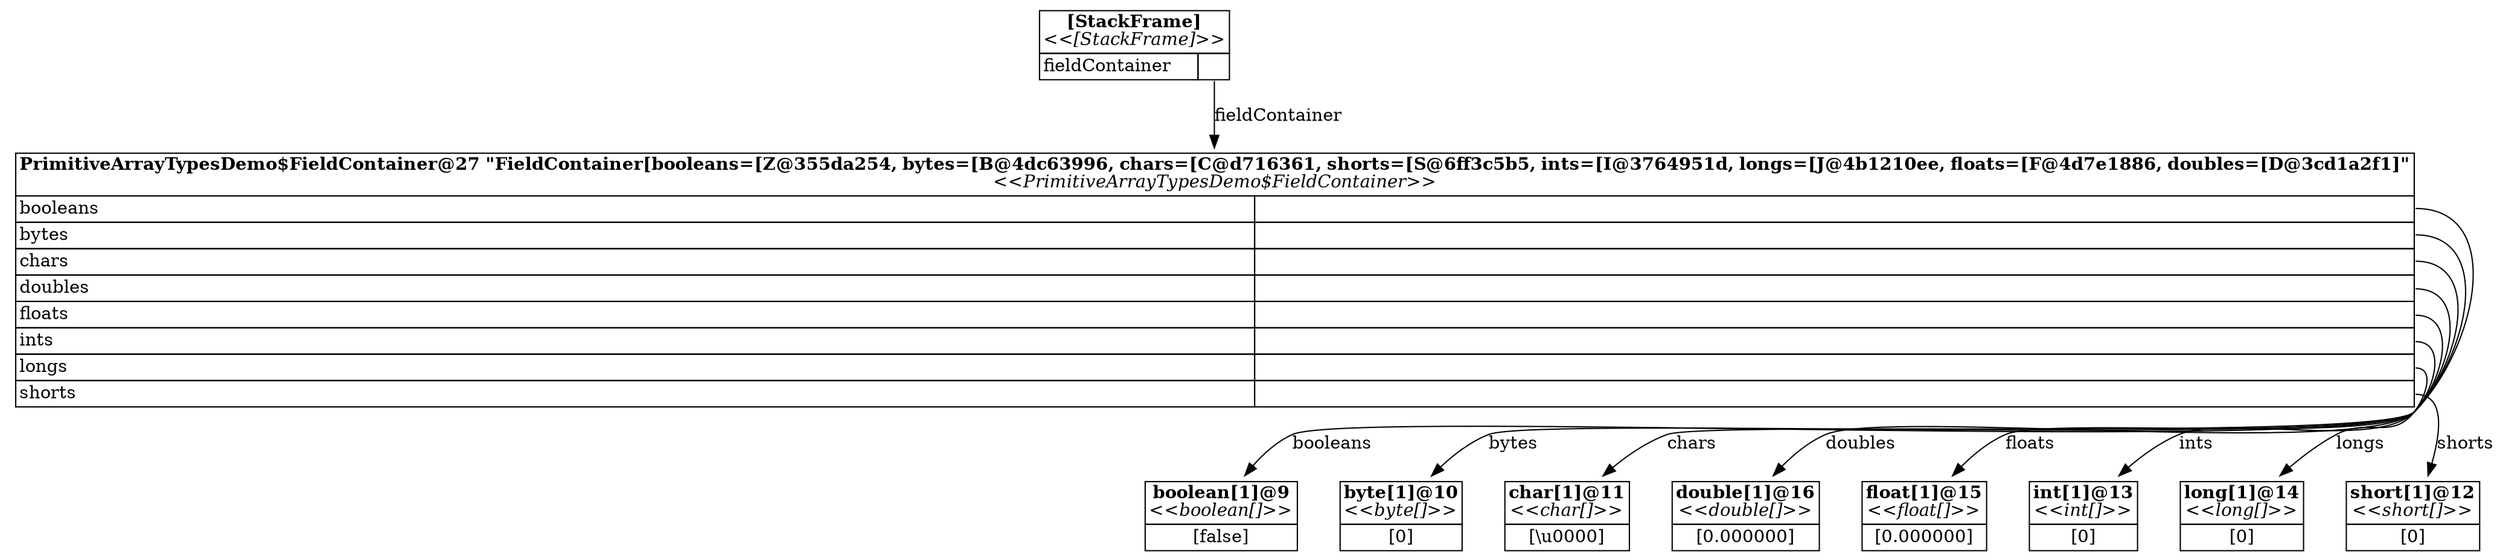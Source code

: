 digraph ObjectDiagram {
  node [shape=plaintext]
  _0f07b6f2a31cbd2e26428c51e8660b0dffe6e352 [label=<<table border="0" cellborder="1" cellspacing="0">
    <th><td colspan="2"><b>[StackFrame]</b><br/><i>&lt;&lt;[StackFrame]&gt;&gt;</i></td></th>
    <tr><td align="left">fieldContainer</td><td align="left" port="fieldContainer"></td></tr>
  </table>>]
  _0f7c198c39679a29377285861c0eab7b301f672d [label=<<table border="0" cellborder="1" cellspacing="0">
    <th><td colspan="2"><b>PrimitiveArrayTypesDemo$FieldContainer@27 "FieldContainer[booleans=[Z@355da254, bytes=[B@4dc63996, chars=[C@d716361, shorts=[S@6ff3c5b5, ints=[I@3764951d, longs=[J@4b1210ee, floats=[F@4d7e1886, doubles=[D@3cd1a2f1]"</b><br/><i>&lt;&lt;PrimitiveArrayTypesDemo$FieldContainer&gt;&gt;</i></td></th>
    <tr><td align="left">booleans</td><td align="left" port="booleans"></td></tr>
    <tr><td align="left">bytes</td><td align="left" port="bytes"></td></tr>
    <tr><td align="left">chars</td><td align="left" port="chars"></td></tr>
    <tr><td align="left">doubles</td><td align="left" port="doubles"></td></tr>
    <tr><td align="left">floats</td><td align="left" port="floats"></td></tr>
    <tr><td align="left">ints</td><td align="left" port="ints"></td></tr>
    <tr><td align="left">longs</td><td align="left" port="longs"></td></tr>
    <tr><td align="left">shorts</td><td align="left" port="shorts"></td></tr>
  </table>>]
  _b154bfeb1a9320d40888ff4cdef84d83c4a0763e [label=<<table border="0" cellborder="1" cellspacing="0">
    <th><td colspan="2"><b>boolean[1]@9</b><br/><i>&lt;&lt;boolean[]&gt;&gt;</i></td></th>
    <tr><td colspan="2">[false]</td></tr>
  </table>>]
  _dd7b1158113ccb66341b847e268104fd10a73f08 [label=<<table border="0" cellborder="1" cellspacing="0">
    <th><td colspan="2"><b>byte[1]@10</b><br/><i>&lt;&lt;byte[]&gt;&gt;</i></td></th>
    <tr><td colspan="2">[0]</td></tr>
  </table>>]
  _107a7f5ab9da095e7ebc472daf37a4b638129ed8 [label=<<table border="0" cellborder="1" cellspacing="0">
    <th><td colspan="2"><b>char[1]@11</b><br/><i>&lt;&lt;char[]&gt;&gt;</i></td></th>
    <tr><td colspan="2">[\u0000]</td></tr>
  </table>>]
  _8aab52297f8c7f19a95f5ce7a264c03b1cea2d1e [label=<<table border="0" cellborder="1" cellspacing="0">
    <th><td colspan="2"><b>double[1]@16</b><br/><i>&lt;&lt;double[]&gt;&gt;</i></td></th>
    <tr><td colspan="2">[0.000000]</td></tr>
  </table>>]
  _a2d4f1721001eb4a4a134b6572cef2f2015c2280 [label=<<table border="0" cellborder="1" cellspacing="0">
    <th><td colspan="2"><b>float[1]@15</b><br/><i>&lt;&lt;float[]&gt;&gt;</i></td></th>
    <tr><td colspan="2">[0.000000]</td></tr>
  </table>>]
  _b44837f8cf9531d95542f988ac73cd2a7cfe6bc2 [label=<<table border="0" cellborder="1" cellspacing="0">
    <th><td colspan="2"><b>int[1]@13</b><br/><i>&lt;&lt;int[]&gt;&gt;</i></td></th>
    <tr><td colspan="2">[0]</td></tr>
  </table>>]
  _fcfd466207315f120afc973f533b6ed01d5330bc [label=<<table border="0" cellborder="1" cellspacing="0">
    <th><td colspan="2"><b>long[1]@14</b><br/><i>&lt;&lt;long[]&gt;&gt;</i></td></th>
    <tr><td colspan="2">[0]</td></tr>
  </table>>]
  _fad48851f910c6ef0f8c63d5e047b6288c977977 [label=<<table border="0" cellborder="1" cellspacing="0">
    <th><td colspan="2"><b>short[1]@12</b><br/><i>&lt;&lt;short[]&gt;&gt;</i></td></th>
    <tr><td colspan="2">[0]</td></tr>
  </table>>]
  _0f07b6f2a31cbd2e26428c51e8660b0dffe6e352:fieldContainer -> _0f7c198c39679a29377285861c0eab7b301f672d [label="fieldContainer"]
  _0f7c198c39679a29377285861c0eab7b301f672d:booleans -> _b154bfeb1a9320d40888ff4cdef84d83c4a0763e [label="booleans"]
  _0f7c198c39679a29377285861c0eab7b301f672d:bytes -> _dd7b1158113ccb66341b847e268104fd10a73f08 [label="bytes"]
  _0f7c198c39679a29377285861c0eab7b301f672d:chars -> _107a7f5ab9da095e7ebc472daf37a4b638129ed8 [label="chars"]
  _0f7c198c39679a29377285861c0eab7b301f672d:doubles -> _8aab52297f8c7f19a95f5ce7a264c03b1cea2d1e [label="doubles"]
  _0f7c198c39679a29377285861c0eab7b301f672d:floats -> _a2d4f1721001eb4a4a134b6572cef2f2015c2280 [label="floats"]
  _0f7c198c39679a29377285861c0eab7b301f672d:ints -> _b44837f8cf9531d95542f988ac73cd2a7cfe6bc2 [label="ints"]
  _0f7c198c39679a29377285861c0eab7b301f672d:longs -> _fcfd466207315f120afc973f533b6ed01d5330bc [label="longs"]
  _0f7c198c39679a29377285861c0eab7b301f672d:shorts -> _fad48851f910c6ef0f8c63d5e047b6288c977977 [label="shorts"]
}
